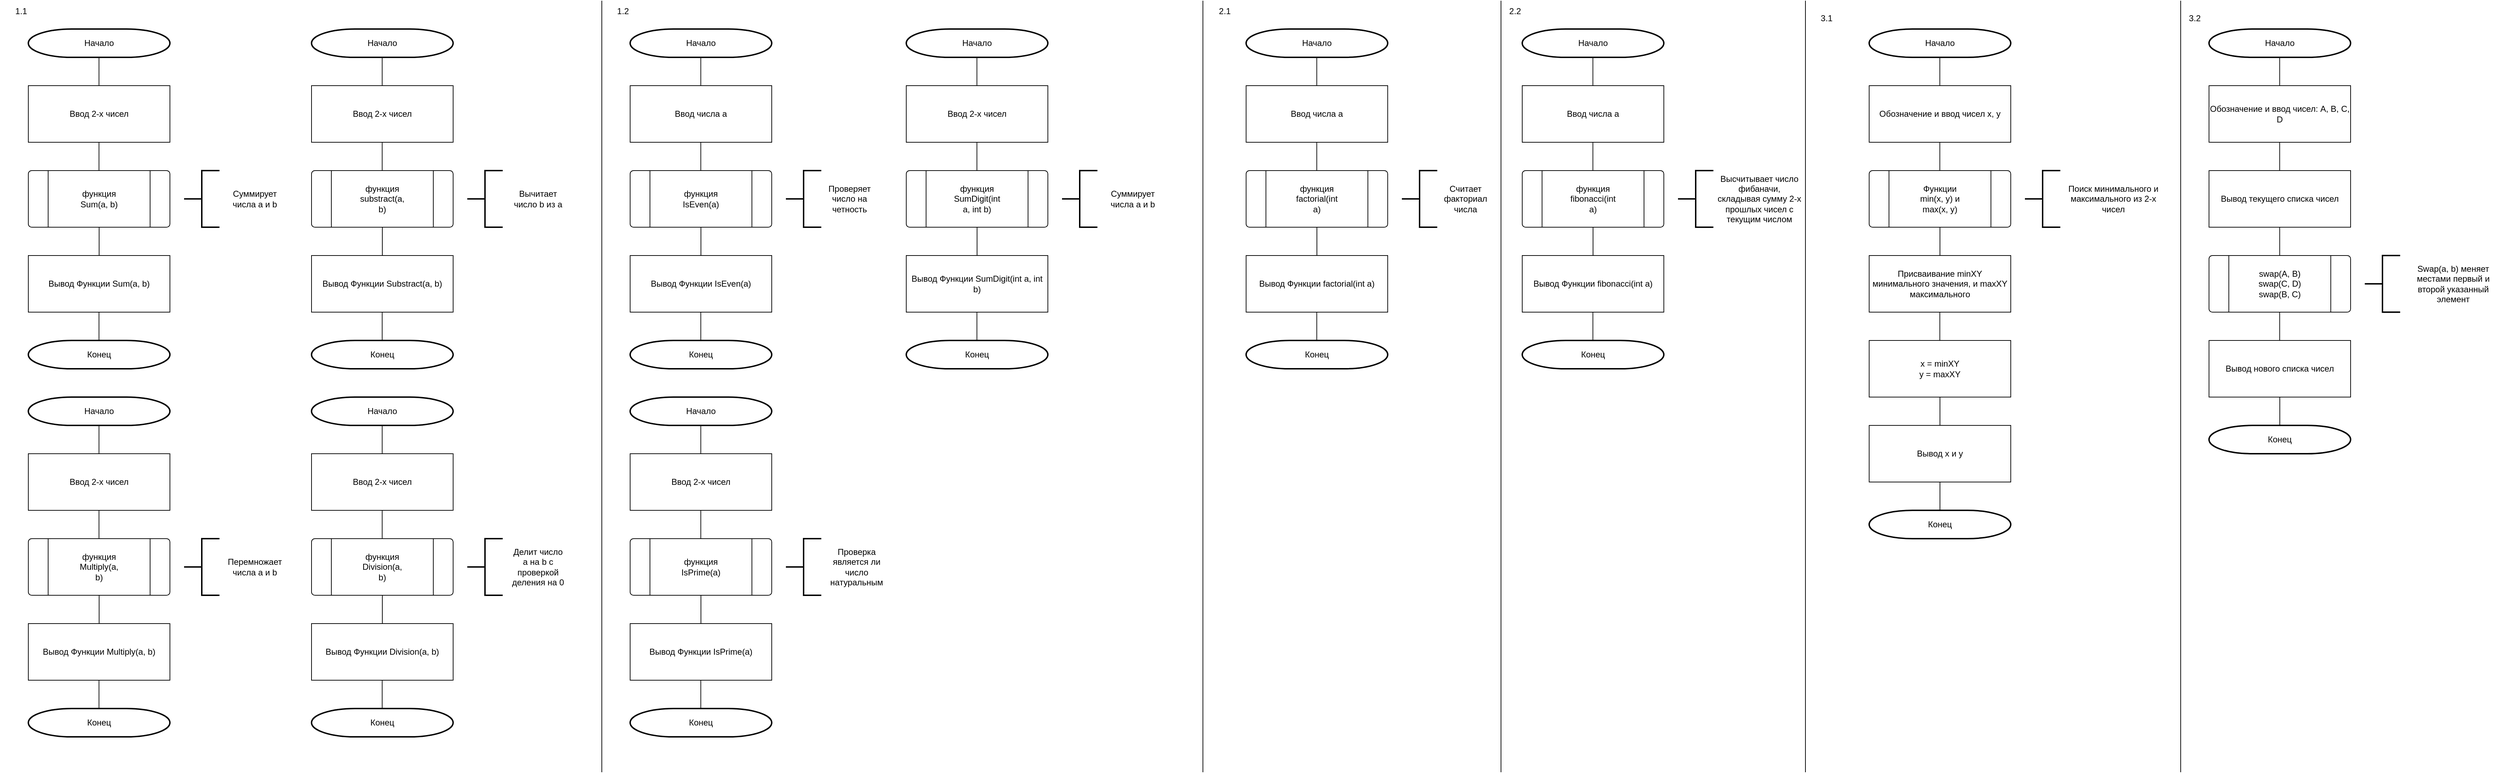 <mxfile version="28.2.7">
  <diagram name="Страница — 1" id="Jzx1l-i0TkHVM1JDDYEb">
    <mxGraphModel dx="1848" dy="1666" grid="1" gridSize="10" guides="1" tooltips="1" connect="1" arrows="1" fold="1" page="1" pageScale="1" pageWidth="850" pageHeight="1100" math="0" shadow="0">
      <root>
        <mxCell id="0" />
        <mxCell id="1" parent="0" />
        <mxCell id="nGtpQXwKpqpgP6k6MlAX-1" value="Начало" style="strokeWidth=2;html=1;shape=mxgraph.flowchart.terminator;whiteSpace=wrap;" vertex="1" parent="1">
          <mxGeometry x="40" y="40" width="200" height="40" as="geometry" />
        </mxCell>
        <mxCell id="nGtpQXwKpqpgP6k6MlAX-4" value="" style="endArrow=none;html=1;rounded=0;entryX=0.5;entryY=1;entryDx=0;entryDy=0;entryPerimeter=0;exitX=0.5;exitY=0;exitDx=0;exitDy=0;" edge="1" parent="1">
          <mxGeometry width="50" height="50" relative="1" as="geometry">
            <mxPoint x="139.76" y="190" as="sourcePoint" />
            <mxPoint x="139.76" y="170" as="targetPoint" />
          </mxGeometry>
        </mxCell>
        <mxCell id="nGtpQXwKpqpgP6k6MlAX-21" value="Ввод 2-х чисел" style="rounded=0;whiteSpace=wrap;html=1;" vertex="1" parent="1">
          <mxGeometry x="40" y="120" width="200" height="80" as="geometry" />
        </mxCell>
        <mxCell id="nGtpQXwKpqpgP6k6MlAX-27" value="Конец" style="strokeWidth=2;html=1;shape=mxgraph.flowchart.terminator;whiteSpace=wrap;" vertex="1" parent="1">
          <mxGeometry x="40" y="480" width="200" height="40" as="geometry" />
        </mxCell>
        <mxCell id="nGtpQXwKpqpgP6k6MlAX-157" value="" style="verticalLabelPosition=bottom;verticalAlign=top;html=1;shape=process;whiteSpace=wrap;rounded=1;size=0.14;arcSize=6;" vertex="1" parent="1">
          <mxGeometry x="40" y="240" width="200" height="80" as="geometry" />
        </mxCell>
        <mxCell id="nGtpQXwKpqpgP6k6MlAX-163" value="функция Sum(a, b)" style="text;html=1;whiteSpace=wrap;strokeColor=none;fillColor=none;align=center;verticalAlign=middle;rounded=0;" vertex="1" parent="1">
          <mxGeometry x="110" y="265" width="60" height="30" as="geometry" />
        </mxCell>
        <mxCell id="nGtpQXwKpqpgP6k6MlAX-165" value="Вывод Функции Sum(a, b)" style="rounded=0;whiteSpace=wrap;html=1;" vertex="1" parent="1">
          <mxGeometry x="40" y="360" width="200" height="80" as="geometry" />
        </mxCell>
        <mxCell id="nGtpQXwKpqpgP6k6MlAX-166" value="" style="strokeWidth=2;html=1;shape=mxgraph.flowchart.annotation_2;align=left;labelPosition=right;pointerEvents=1;" vertex="1" parent="1">
          <mxGeometry x="260" y="240" width="50" height="80" as="geometry" />
        </mxCell>
        <mxCell id="nGtpQXwKpqpgP6k6MlAX-168" value="Суммирует числа a и b" style="text;html=1;whiteSpace=wrap;strokeColor=none;fillColor=none;align=center;verticalAlign=middle;rounded=0;" vertex="1" parent="1">
          <mxGeometry x="320" y="265" width="80" height="30" as="geometry" />
        </mxCell>
        <mxCell id="nGtpQXwKpqpgP6k6MlAX-169" value="" style="endArrow=none;html=1;rounded=0;entryX=0.5;entryY=1;entryDx=0;entryDy=0;exitX=0.5;exitY=0;exitDx=0;exitDy=0;" edge="1" parent="1" source="nGtpQXwKpqpgP6k6MlAX-165" target="nGtpQXwKpqpgP6k6MlAX-157">
          <mxGeometry width="50" height="50" relative="1" as="geometry">
            <mxPoint x="260" y="420" as="sourcePoint" />
            <mxPoint x="310" y="370" as="targetPoint" />
          </mxGeometry>
        </mxCell>
        <mxCell id="nGtpQXwKpqpgP6k6MlAX-170" value="" style="endArrow=none;html=1;rounded=0;entryX=0.5;entryY=1;entryDx=0;entryDy=0;exitX=0.5;exitY=0;exitDx=0;exitDy=0;" edge="1" parent="1">
          <mxGeometry width="50" height="50" relative="1" as="geometry">
            <mxPoint x="139.8" y="240" as="sourcePoint" />
            <mxPoint x="139.8" y="200" as="targetPoint" />
          </mxGeometry>
        </mxCell>
        <mxCell id="nGtpQXwKpqpgP6k6MlAX-171" value="" style="endArrow=none;html=1;rounded=0;entryX=0.5;entryY=1;entryDx=0;entryDy=0;exitX=0.5;exitY=0;exitDx=0;exitDy=0;" edge="1" parent="1">
          <mxGeometry width="50" height="50" relative="1" as="geometry">
            <mxPoint x="139.8" y="120" as="sourcePoint" />
            <mxPoint x="139.8" y="80" as="targetPoint" />
          </mxGeometry>
        </mxCell>
        <mxCell id="nGtpQXwKpqpgP6k6MlAX-172" value="" style="endArrow=none;html=1;rounded=0;entryX=0.5;entryY=1;entryDx=0;entryDy=0;exitX=0.5;exitY=0;exitDx=0;exitDy=0;" edge="1" parent="1">
          <mxGeometry width="50" height="50" relative="1" as="geometry">
            <mxPoint x="139.8" y="480" as="sourcePoint" />
            <mxPoint x="139.8" y="440" as="targetPoint" />
          </mxGeometry>
        </mxCell>
        <mxCell id="nGtpQXwKpqpgP6k6MlAX-173" value="Начало" style="strokeWidth=2;html=1;shape=mxgraph.flowchart.terminator;whiteSpace=wrap;" vertex="1" parent="1">
          <mxGeometry x="440" y="40" width="200" height="40" as="geometry" />
        </mxCell>
        <mxCell id="nGtpQXwKpqpgP6k6MlAX-174" value="" style="endArrow=none;html=1;rounded=0;entryX=0.5;entryY=1;entryDx=0;entryDy=0;entryPerimeter=0;exitX=0.5;exitY=0;exitDx=0;exitDy=0;" edge="1" parent="1">
          <mxGeometry width="50" height="50" relative="1" as="geometry">
            <mxPoint x="539.76" y="190" as="sourcePoint" />
            <mxPoint x="539.76" y="170" as="targetPoint" />
          </mxGeometry>
        </mxCell>
        <mxCell id="nGtpQXwKpqpgP6k6MlAX-175" value="Ввод 2-х чисел" style="rounded=0;whiteSpace=wrap;html=1;" vertex="1" parent="1">
          <mxGeometry x="440" y="120" width="200" height="80" as="geometry" />
        </mxCell>
        <mxCell id="nGtpQXwKpqpgP6k6MlAX-176" value="Конец" style="strokeWidth=2;html=1;shape=mxgraph.flowchart.terminator;whiteSpace=wrap;" vertex="1" parent="1">
          <mxGeometry x="440" y="480" width="200" height="40" as="geometry" />
        </mxCell>
        <mxCell id="nGtpQXwKpqpgP6k6MlAX-177" value="" style="verticalLabelPosition=bottom;verticalAlign=top;html=1;shape=process;whiteSpace=wrap;rounded=1;size=0.14;arcSize=6;" vertex="1" parent="1">
          <mxGeometry x="440" y="240" width="200" height="80" as="geometry" />
        </mxCell>
        <mxCell id="nGtpQXwKpqpgP6k6MlAX-178" value="функция substract(a, b)" style="text;html=1;whiteSpace=wrap;strokeColor=none;fillColor=none;align=center;verticalAlign=middle;rounded=0;" vertex="1" parent="1">
          <mxGeometry x="510" y="265" width="60" height="30" as="geometry" />
        </mxCell>
        <mxCell id="nGtpQXwKpqpgP6k6MlAX-179" value="Вывод Функции Substract(a, b)" style="rounded=0;whiteSpace=wrap;html=1;" vertex="1" parent="1">
          <mxGeometry x="440" y="360" width="200" height="80" as="geometry" />
        </mxCell>
        <mxCell id="nGtpQXwKpqpgP6k6MlAX-180" value="" style="strokeWidth=2;html=1;shape=mxgraph.flowchart.annotation_2;align=left;labelPosition=right;pointerEvents=1;" vertex="1" parent="1">
          <mxGeometry x="660" y="240" width="50" height="80" as="geometry" />
        </mxCell>
        <mxCell id="nGtpQXwKpqpgP6k6MlAX-181" value="Вычитает число b из a" style="text;html=1;whiteSpace=wrap;strokeColor=none;fillColor=none;align=center;verticalAlign=middle;rounded=0;" vertex="1" parent="1">
          <mxGeometry x="720" y="265" width="80" height="30" as="geometry" />
        </mxCell>
        <mxCell id="nGtpQXwKpqpgP6k6MlAX-182" value="" style="endArrow=none;html=1;rounded=0;entryX=0.5;entryY=1;entryDx=0;entryDy=0;exitX=0.5;exitY=0;exitDx=0;exitDy=0;" edge="1" parent="1" source="nGtpQXwKpqpgP6k6MlAX-179" target="nGtpQXwKpqpgP6k6MlAX-177">
          <mxGeometry width="50" height="50" relative="1" as="geometry">
            <mxPoint x="660" y="420" as="sourcePoint" />
            <mxPoint x="710" y="370" as="targetPoint" />
          </mxGeometry>
        </mxCell>
        <mxCell id="nGtpQXwKpqpgP6k6MlAX-183" value="" style="endArrow=none;html=1;rounded=0;entryX=0.5;entryY=1;entryDx=0;entryDy=0;exitX=0.5;exitY=0;exitDx=0;exitDy=0;" edge="1" parent="1">
          <mxGeometry width="50" height="50" relative="1" as="geometry">
            <mxPoint x="539.8" y="240" as="sourcePoint" />
            <mxPoint x="539.8" y="200" as="targetPoint" />
          </mxGeometry>
        </mxCell>
        <mxCell id="nGtpQXwKpqpgP6k6MlAX-184" value="" style="endArrow=none;html=1;rounded=0;entryX=0.5;entryY=1;entryDx=0;entryDy=0;exitX=0.5;exitY=0;exitDx=0;exitDy=0;" edge="1" parent="1">
          <mxGeometry width="50" height="50" relative="1" as="geometry">
            <mxPoint x="539.8" y="120" as="sourcePoint" />
            <mxPoint x="539.8" y="80" as="targetPoint" />
          </mxGeometry>
        </mxCell>
        <mxCell id="nGtpQXwKpqpgP6k6MlAX-185" value="" style="endArrow=none;html=1;rounded=0;entryX=0.5;entryY=1;entryDx=0;entryDy=0;exitX=0.5;exitY=0;exitDx=0;exitDy=0;" edge="1" parent="1">
          <mxGeometry width="50" height="50" relative="1" as="geometry">
            <mxPoint x="539.8" y="480" as="sourcePoint" />
            <mxPoint x="539.8" y="440" as="targetPoint" />
          </mxGeometry>
        </mxCell>
        <mxCell id="nGtpQXwKpqpgP6k6MlAX-186" value="Начало" style="strokeWidth=2;html=1;shape=mxgraph.flowchart.terminator;whiteSpace=wrap;" vertex="1" parent="1">
          <mxGeometry x="40" y="560" width="200" height="40" as="geometry" />
        </mxCell>
        <mxCell id="nGtpQXwKpqpgP6k6MlAX-187" value="" style="endArrow=none;html=1;rounded=0;entryX=0.5;entryY=1;entryDx=0;entryDy=0;entryPerimeter=0;exitX=0.5;exitY=0;exitDx=0;exitDy=0;" edge="1" parent="1">
          <mxGeometry width="50" height="50" relative="1" as="geometry">
            <mxPoint x="139.76" y="710" as="sourcePoint" />
            <mxPoint x="139.76" y="690" as="targetPoint" />
          </mxGeometry>
        </mxCell>
        <mxCell id="nGtpQXwKpqpgP6k6MlAX-188" value="Ввод 2-х чисел" style="rounded=0;whiteSpace=wrap;html=1;" vertex="1" parent="1">
          <mxGeometry x="40" y="640" width="200" height="80" as="geometry" />
        </mxCell>
        <mxCell id="nGtpQXwKpqpgP6k6MlAX-189" value="Конец" style="strokeWidth=2;html=1;shape=mxgraph.flowchart.terminator;whiteSpace=wrap;" vertex="1" parent="1">
          <mxGeometry x="40" y="1000" width="200" height="40" as="geometry" />
        </mxCell>
        <mxCell id="nGtpQXwKpqpgP6k6MlAX-190" value="" style="verticalLabelPosition=bottom;verticalAlign=top;html=1;shape=process;whiteSpace=wrap;rounded=1;size=0.14;arcSize=6;" vertex="1" parent="1">
          <mxGeometry x="40" y="760" width="200" height="80" as="geometry" />
        </mxCell>
        <mxCell id="nGtpQXwKpqpgP6k6MlAX-191" value="функция Multiply(a, b)" style="text;html=1;whiteSpace=wrap;strokeColor=none;fillColor=none;align=center;verticalAlign=middle;rounded=0;" vertex="1" parent="1">
          <mxGeometry x="110" y="785" width="60" height="30" as="geometry" />
        </mxCell>
        <mxCell id="nGtpQXwKpqpgP6k6MlAX-192" value="Вывод Функции Multiply(a, b)" style="rounded=0;whiteSpace=wrap;html=1;" vertex="1" parent="1">
          <mxGeometry x="40" y="880" width="200" height="80" as="geometry" />
        </mxCell>
        <mxCell id="nGtpQXwKpqpgP6k6MlAX-193" value="" style="strokeWidth=2;html=1;shape=mxgraph.flowchart.annotation_2;align=left;labelPosition=right;pointerEvents=1;" vertex="1" parent="1">
          <mxGeometry x="260" y="760" width="50" height="80" as="geometry" />
        </mxCell>
        <mxCell id="nGtpQXwKpqpgP6k6MlAX-194" value="Перемножает числа a и b" style="text;html=1;whiteSpace=wrap;strokeColor=none;fillColor=none;align=center;verticalAlign=middle;rounded=0;" vertex="1" parent="1">
          <mxGeometry x="320" y="785" width="80" height="30" as="geometry" />
        </mxCell>
        <mxCell id="nGtpQXwKpqpgP6k6MlAX-195" value="" style="endArrow=none;html=1;rounded=0;entryX=0.5;entryY=1;entryDx=0;entryDy=0;exitX=0.5;exitY=0;exitDx=0;exitDy=0;" edge="1" parent="1" source="nGtpQXwKpqpgP6k6MlAX-192" target="nGtpQXwKpqpgP6k6MlAX-190">
          <mxGeometry width="50" height="50" relative="1" as="geometry">
            <mxPoint x="260" y="940" as="sourcePoint" />
            <mxPoint x="310" y="890" as="targetPoint" />
          </mxGeometry>
        </mxCell>
        <mxCell id="nGtpQXwKpqpgP6k6MlAX-196" value="" style="endArrow=none;html=1;rounded=0;entryX=0.5;entryY=1;entryDx=0;entryDy=0;exitX=0.5;exitY=0;exitDx=0;exitDy=0;" edge="1" parent="1">
          <mxGeometry width="50" height="50" relative="1" as="geometry">
            <mxPoint x="139.8" y="760" as="sourcePoint" />
            <mxPoint x="139.8" y="720" as="targetPoint" />
          </mxGeometry>
        </mxCell>
        <mxCell id="nGtpQXwKpqpgP6k6MlAX-197" value="" style="endArrow=none;html=1;rounded=0;entryX=0.5;entryY=1;entryDx=0;entryDy=0;exitX=0.5;exitY=0;exitDx=0;exitDy=0;" edge="1" parent="1">
          <mxGeometry width="50" height="50" relative="1" as="geometry">
            <mxPoint x="139.8" y="640" as="sourcePoint" />
            <mxPoint x="139.8" y="600" as="targetPoint" />
          </mxGeometry>
        </mxCell>
        <mxCell id="nGtpQXwKpqpgP6k6MlAX-198" value="" style="endArrow=none;html=1;rounded=0;entryX=0.5;entryY=1;entryDx=0;entryDy=0;exitX=0.5;exitY=0;exitDx=0;exitDy=0;" edge="1" parent="1">
          <mxGeometry width="50" height="50" relative="1" as="geometry">
            <mxPoint x="139.8" y="1000" as="sourcePoint" />
            <mxPoint x="139.8" y="960" as="targetPoint" />
          </mxGeometry>
        </mxCell>
        <mxCell id="nGtpQXwKpqpgP6k6MlAX-199" value="Начало" style="strokeWidth=2;html=1;shape=mxgraph.flowchart.terminator;whiteSpace=wrap;" vertex="1" parent="1">
          <mxGeometry x="440" y="560" width="200" height="40" as="geometry" />
        </mxCell>
        <mxCell id="nGtpQXwKpqpgP6k6MlAX-200" value="" style="endArrow=none;html=1;rounded=0;entryX=0.5;entryY=1;entryDx=0;entryDy=0;entryPerimeter=0;exitX=0.5;exitY=0;exitDx=0;exitDy=0;" edge="1" parent="1">
          <mxGeometry width="50" height="50" relative="1" as="geometry">
            <mxPoint x="539.76" y="710" as="sourcePoint" />
            <mxPoint x="539.76" y="690" as="targetPoint" />
          </mxGeometry>
        </mxCell>
        <mxCell id="nGtpQXwKpqpgP6k6MlAX-201" value="Ввод 2-х чисел" style="rounded=0;whiteSpace=wrap;html=1;" vertex="1" parent="1">
          <mxGeometry x="440" y="640" width="200" height="80" as="geometry" />
        </mxCell>
        <mxCell id="nGtpQXwKpqpgP6k6MlAX-202" value="Конец" style="strokeWidth=2;html=1;shape=mxgraph.flowchart.terminator;whiteSpace=wrap;" vertex="1" parent="1">
          <mxGeometry x="440" y="1000" width="200" height="40" as="geometry" />
        </mxCell>
        <mxCell id="nGtpQXwKpqpgP6k6MlAX-203" value="" style="verticalLabelPosition=bottom;verticalAlign=top;html=1;shape=process;whiteSpace=wrap;rounded=1;size=0.14;arcSize=6;" vertex="1" parent="1">
          <mxGeometry x="440" y="760" width="200" height="80" as="geometry" />
        </mxCell>
        <mxCell id="nGtpQXwKpqpgP6k6MlAX-204" value="функция Division(a, b)" style="text;html=1;whiteSpace=wrap;strokeColor=none;fillColor=none;align=center;verticalAlign=middle;rounded=0;" vertex="1" parent="1">
          <mxGeometry x="510" y="785" width="60" height="30" as="geometry" />
        </mxCell>
        <mxCell id="nGtpQXwKpqpgP6k6MlAX-205" value="Вывод Функции Division(a, b)" style="rounded=0;whiteSpace=wrap;html=1;" vertex="1" parent="1">
          <mxGeometry x="440" y="880" width="200" height="80" as="geometry" />
        </mxCell>
        <mxCell id="nGtpQXwKpqpgP6k6MlAX-206" value="" style="strokeWidth=2;html=1;shape=mxgraph.flowchart.annotation_2;align=left;labelPosition=right;pointerEvents=1;" vertex="1" parent="1">
          <mxGeometry x="660" y="760" width="50" height="80" as="geometry" />
        </mxCell>
        <mxCell id="nGtpQXwKpqpgP6k6MlAX-207" value="Делит число a на b с проверкой деления на 0" style="text;html=1;whiteSpace=wrap;strokeColor=none;fillColor=none;align=center;verticalAlign=middle;rounded=0;" vertex="1" parent="1">
          <mxGeometry x="720" y="785" width="80" height="30" as="geometry" />
        </mxCell>
        <mxCell id="nGtpQXwKpqpgP6k6MlAX-208" value="" style="endArrow=none;html=1;rounded=0;entryX=0.5;entryY=1;entryDx=0;entryDy=0;exitX=0.5;exitY=0;exitDx=0;exitDy=0;" edge="1" parent="1" source="nGtpQXwKpqpgP6k6MlAX-205" target="nGtpQXwKpqpgP6k6MlAX-203">
          <mxGeometry width="50" height="50" relative="1" as="geometry">
            <mxPoint x="660" y="940" as="sourcePoint" />
            <mxPoint x="710" y="890" as="targetPoint" />
          </mxGeometry>
        </mxCell>
        <mxCell id="nGtpQXwKpqpgP6k6MlAX-209" value="" style="endArrow=none;html=1;rounded=0;entryX=0.5;entryY=1;entryDx=0;entryDy=0;exitX=0.5;exitY=0;exitDx=0;exitDy=0;" edge="1" parent="1">
          <mxGeometry width="50" height="50" relative="1" as="geometry">
            <mxPoint x="539.8" y="760" as="sourcePoint" />
            <mxPoint x="539.8" y="720" as="targetPoint" />
          </mxGeometry>
        </mxCell>
        <mxCell id="nGtpQXwKpqpgP6k6MlAX-210" value="" style="endArrow=none;html=1;rounded=0;entryX=0.5;entryY=1;entryDx=0;entryDy=0;exitX=0.5;exitY=0;exitDx=0;exitDy=0;" edge="1" parent="1">
          <mxGeometry width="50" height="50" relative="1" as="geometry">
            <mxPoint x="539.8" y="640" as="sourcePoint" />
            <mxPoint x="539.8" y="600" as="targetPoint" />
          </mxGeometry>
        </mxCell>
        <mxCell id="nGtpQXwKpqpgP6k6MlAX-211" value="" style="endArrow=none;html=1;rounded=0;entryX=0.5;entryY=1;entryDx=0;entryDy=0;exitX=0.5;exitY=0;exitDx=0;exitDy=0;" edge="1" parent="1">
          <mxGeometry width="50" height="50" relative="1" as="geometry">
            <mxPoint x="539.8" y="1000" as="sourcePoint" />
            <mxPoint x="539.8" y="960" as="targetPoint" />
          </mxGeometry>
        </mxCell>
        <mxCell id="nGtpQXwKpqpgP6k6MlAX-212" value="1.1" style="text;html=1;whiteSpace=wrap;strokeColor=none;fillColor=none;align=center;verticalAlign=middle;rounded=0;" vertex="1" parent="1">
          <mxGeometry width="60" height="30" as="geometry" />
        </mxCell>
        <mxCell id="nGtpQXwKpqpgP6k6MlAX-213" value="Начало" style="strokeWidth=2;html=1;shape=mxgraph.flowchart.terminator;whiteSpace=wrap;" vertex="1" parent="1">
          <mxGeometry x="890" y="40" width="200" height="40" as="geometry" />
        </mxCell>
        <mxCell id="nGtpQXwKpqpgP6k6MlAX-214" value="" style="endArrow=none;html=1;rounded=0;entryX=0.5;entryY=1;entryDx=0;entryDy=0;entryPerimeter=0;exitX=0.5;exitY=0;exitDx=0;exitDy=0;" edge="1" parent="1">
          <mxGeometry width="50" height="50" relative="1" as="geometry">
            <mxPoint x="989.76" y="190" as="sourcePoint" />
            <mxPoint x="989.76" y="170" as="targetPoint" />
          </mxGeometry>
        </mxCell>
        <mxCell id="nGtpQXwKpqpgP6k6MlAX-215" value="Ввод числа a" style="rounded=0;whiteSpace=wrap;html=1;" vertex="1" parent="1">
          <mxGeometry x="890" y="120" width="200" height="80" as="geometry" />
        </mxCell>
        <mxCell id="nGtpQXwKpqpgP6k6MlAX-216" value="Конец" style="strokeWidth=2;html=1;shape=mxgraph.flowchart.terminator;whiteSpace=wrap;" vertex="1" parent="1">
          <mxGeometry x="890" y="480" width="200" height="40" as="geometry" />
        </mxCell>
        <mxCell id="nGtpQXwKpqpgP6k6MlAX-217" value="" style="verticalLabelPosition=bottom;verticalAlign=top;html=1;shape=process;whiteSpace=wrap;rounded=1;size=0.14;arcSize=6;" vertex="1" parent="1">
          <mxGeometry x="890" y="240" width="200" height="80" as="geometry" />
        </mxCell>
        <mxCell id="nGtpQXwKpqpgP6k6MlAX-218" value="функция IsEven(a)" style="text;html=1;whiteSpace=wrap;strokeColor=none;fillColor=none;align=center;verticalAlign=middle;rounded=0;" vertex="1" parent="1">
          <mxGeometry x="960" y="265" width="60" height="30" as="geometry" />
        </mxCell>
        <mxCell id="nGtpQXwKpqpgP6k6MlAX-219" value="Вывод Функции IsEven(a)" style="rounded=0;whiteSpace=wrap;html=1;" vertex="1" parent="1">
          <mxGeometry x="890" y="360" width="200" height="80" as="geometry" />
        </mxCell>
        <mxCell id="nGtpQXwKpqpgP6k6MlAX-220" value="" style="strokeWidth=2;html=1;shape=mxgraph.flowchart.annotation_2;align=left;labelPosition=right;pointerEvents=1;" vertex="1" parent="1">
          <mxGeometry x="1110" y="240" width="50" height="80" as="geometry" />
        </mxCell>
        <mxCell id="nGtpQXwKpqpgP6k6MlAX-221" value="Проверяет число на четность" style="text;html=1;whiteSpace=wrap;strokeColor=none;fillColor=none;align=center;verticalAlign=middle;rounded=0;" vertex="1" parent="1">
          <mxGeometry x="1160" y="265" width="80" height="30" as="geometry" />
        </mxCell>
        <mxCell id="nGtpQXwKpqpgP6k6MlAX-222" value="" style="endArrow=none;html=1;rounded=0;entryX=0.5;entryY=1;entryDx=0;entryDy=0;exitX=0.5;exitY=0;exitDx=0;exitDy=0;" edge="1" parent="1" source="nGtpQXwKpqpgP6k6MlAX-219" target="nGtpQXwKpqpgP6k6MlAX-217">
          <mxGeometry width="50" height="50" relative="1" as="geometry">
            <mxPoint x="1110" y="420" as="sourcePoint" />
            <mxPoint x="1160" y="370" as="targetPoint" />
          </mxGeometry>
        </mxCell>
        <mxCell id="nGtpQXwKpqpgP6k6MlAX-223" value="" style="endArrow=none;html=1;rounded=0;entryX=0.5;entryY=1;entryDx=0;entryDy=0;exitX=0.5;exitY=0;exitDx=0;exitDy=0;" edge="1" parent="1">
          <mxGeometry width="50" height="50" relative="1" as="geometry">
            <mxPoint x="989.8" y="240" as="sourcePoint" />
            <mxPoint x="989.8" y="200" as="targetPoint" />
          </mxGeometry>
        </mxCell>
        <mxCell id="nGtpQXwKpqpgP6k6MlAX-224" value="" style="endArrow=none;html=1;rounded=0;entryX=0.5;entryY=1;entryDx=0;entryDy=0;exitX=0.5;exitY=0;exitDx=0;exitDy=0;" edge="1" parent="1">
          <mxGeometry width="50" height="50" relative="1" as="geometry">
            <mxPoint x="989.8" y="120" as="sourcePoint" />
            <mxPoint x="989.8" y="80" as="targetPoint" />
          </mxGeometry>
        </mxCell>
        <mxCell id="nGtpQXwKpqpgP6k6MlAX-225" value="" style="endArrow=none;html=1;rounded=0;entryX=0.5;entryY=1;entryDx=0;entryDy=0;exitX=0.5;exitY=0;exitDx=0;exitDy=0;" edge="1" parent="1">
          <mxGeometry width="50" height="50" relative="1" as="geometry">
            <mxPoint x="989.8" y="480" as="sourcePoint" />
            <mxPoint x="989.8" y="440" as="targetPoint" />
          </mxGeometry>
        </mxCell>
        <mxCell id="nGtpQXwKpqpgP6k6MlAX-239" value="Начало" style="strokeWidth=2;html=1;shape=mxgraph.flowchart.terminator;whiteSpace=wrap;" vertex="1" parent="1">
          <mxGeometry x="890" y="560" width="200" height="40" as="geometry" />
        </mxCell>
        <mxCell id="nGtpQXwKpqpgP6k6MlAX-240" value="" style="endArrow=none;html=1;rounded=0;entryX=0.5;entryY=1;entryDx=0;entryDy=0;entryPerimeter=0;exitX=0.5;exitY=0;exitDx=0;exitDy=0;" edge="1" parent="1">
          <mxGeometry width="50" height="50" relative="1" as="geometry">
            <mxPoint x="989.76" y="710" as="sourcePoint" />
            <mxPoint x="989.76" y="690" as="targetPoint" />
          </mxGeometry>
        </mxCell>
        <mxCell id="nGtpQXwKpqpgP6k6MlAX-241" value="Ввод 2-х чисел" style="rounded=0;whiteSpace=wrap;html=1;" vertex="1" parent="1">
          <mxGeometry x="890" y="640" width="200" height="80" as="geometry" />
        </mxCell>
        <mxCell id="nGtpQXwKpqpgP6k6MlAX-242" value="Конец" style="strokeWidth=2;html=1;shape=mxgraph.flowchart.terminator;whiteSpace=wrap;" vertex="1" parent="1">
          <mxGeometry x="890" y="1000" width="200" height="40" as="geometry" />
        </mxCell>
        <mxCell id="nGtpQXwKpqpgP6k6MlAX-243" value="" style="verticalLabelPosition=bottom;verticalAlign=top;html=1;shape=process;whiteSpace=wrap;rounded=1;size=0.14;arcSize=6;" vertex="1" parent="1">
          <mxGeometry x="890" y="760" width="200" height="80" as="geometry" />
        </mxCell>
        <mxCell id="nGtpQXwKpqpgP6k6MlAX-244" value="функция IsPrime(a)" style="text;html=1;whiteSpace=wrap;strokeColor=none;fillColor=none;align=center;verticalAlign=middle;rounded=0;" vertex="1" parent="1">
          <mxGeometry x="960" y="785" width="60" height="30" as="geometry" />
        </mxCell>
        <mxCell id="nGtpQXwKpqpgP6k6MlAX-245" value="Вывод Функции&amp;nbsp;IsPrime(a)" style="rounded=0;whiteSpace=wrap;html=1;" vertex="1" parent="1">
          <mxGeometry x="890" y="880" width="200" height="80" as="geometry" />
        </mxCell>
        <mxCell id="nGtpQXwKpqpgP6k6MlAX-246" value="" style="strokeWidth=2;html=1;shape=mxgraph.flowchart.annotation_2;align=left;labelPosition=right;pointerEvents=1;" vertex="1" parent="1">
          <mxGeometry x="1110" y="760" width="50" height="80" as="geometry" />
        </mxCell>
        <mxCell id="nGtpQXwKpqpgP6k6MlAX-247" value="Проверка является ли число натуральным" style="text;html=1;whiteSpace=wrap;strokeColor=none;fillColor=none;align=center;verticalAlign=middle;rounded=0;" vertex="1" parent="1">
          <mxGeometry x="1170" y="785" width="80" height="30" as="geometry" />
        </mxCell>
        <mxCell id="nGtpQXwKpqpgP6k6MlAX-248" value="" style="endArrow=none;html=1;rounded=0;entryX=0.5;entryY=1;entryDx=0;entryDy=0;exitX=0.5;exitY=0;exitDx=0;exitDy=0;" edge="1" parent="1" source="nGtpQXwKpqpgP6k6MlAX-245" target="nGtpQXwKpqpgP6k6MlAX-243">
          <mxGeometry width="50" height="50" relative="1" as="geometry">
            <mxPoint x="1110" y="940" as="sourcePoint" />
            <mxPoint x="1160" y="890" as="targetPoint" />
          </mxGeometry>
        </mxCell>
        <mxCell id="nGtpQXwKpqpgP6k6MlAX-249" value="" style="endArrow=none;html=1;rounded=0;entryX=0.5;entryY=1;entryDx=0;entryDy=0;exitX=0.5;exitY=0;exitDx=0;exitDy=0;" edge="1" parent="1">
          <mxGeometry width="50" height="50" relative="1" as="geometry">
            <mxPoint x="989.8" y="760" as="sourcePoint" />
            <mxPoint x="989.8" y="720" as="targetPoint" />
          </mxGeometry>
        </mxCell>
        <mxCell id="nGtpQXwKpqpgP6k6MlAX-250" value="" style="endArrow=none;html=1;rounded=0;entryX=0.5;entryY=1;entryDx=0;entryDy=0;exitX=0.5;exitY=0;exitDx=0;exitDy=0;" edge="1" parent="1">
          <mxGeometry width="50" height="50" relative="1" as="geometry">
            <mxPoint x="989.8" y="640" as="sourcePoint" />
            <mxPoint x="989.8" y="600" as="targetPoint" />
          </mxGeometry>
        </mxCell>
        <mxCell id="nGtpQXwKpqpgP6k6MlAX-251" value="" style="endArrow=none;html=1;rounded=0;entryX=0.5;entryY=1;entryDx=0;entryDy=0;exitX=0.5;exitY=0;exitDx=0;exitDy=0;" edge="1" parent="1">
          <mxGeometry width="50" height="50" relative="1" as="geometry">
            <mxPoint x="989.8" y="1000" as="sourcePoint" />
            <mxPoint x="989.8" y="960" as="targetPoint" />
          </mxGeometry>
        </mxCell>
        <mxCell id="nGtpQXwKpqpgP6k6MlAX-265" value="1.2" style="text;html=1;whiteSpace=wrap;strokeColor=none;fillColor=none;align=center;verticalAlign=middle;rounded=0;" vertex="1" parent="1">
          <mxGeometry x="850" width="60" height="30" as="geometry" />
        </mxCell>
        <mxCell id="nGtpQXwKpqpgP6k6MlAX-266" value="Начало" style="strokeWidth=2;html=1;shape=mxgraph.flowchart.terminator;whiteSpace=wrap;" vertex="1" parent="1">
          <mxGeometry x="1280" y="40" width="200" height="40" as="geometry" />
        </mxCell>
        <mxCell id="nGtpQXwKpqpgP6k6MlAX-267" value="" style="endArrow=none;html=1;rounded=0;entryX=0.5;entryY=1;entryDx=0;entryDy=0;entryPerimeter=0;exitX=0.5;exitY=0;exitDx=0;exitDy=0;" edge="1" parent="1">
          <mxGeometry width="50" height="50" relative="1" as="geometry">
            <mxPoint x="1379.76" y="190" as="sourcePoint" />
            <mxPoint x="1379.76" y="170" as="targetPoint" />
          </mxGeometry>
        </mxCell>
        <mxCell id="nGtpQXwKpqpgP6k6MlAX-268" value="Ввод 2-х чисел" style="rounded=0;whiteSpace=wrap;html=1;" vertex="1" parent="1">
          <mxGeometry x="1280" y="120" width="200" height="80" as="geometry" />
        </mxCell>
        <mxCell id="nGtpQXwKpqpgP6k6MlAX-269" value="Конец" style="strokeWidth=2;html=1;shape=mxgraph.flowchart.terminator;whiteSpace=wrap;" vertex="1" parent="1">
          <mxGeometry x="1280" y="480" width="200" height="40" as="geometry" />
        </mxCell>
        <mxCell id="nGtpQXwKpqpgP6k6MlAX-270" value="" style="verticalLabelPosition=bottom;verticalAlign=top;html=1;shape=process;whiteSpace=wrap;rounded=1;size=0.14;arcSize=6;" vertex="1" parent="1">
          <mxGeometry x="1280" y="240" width="200" height="80" as="geometry" />
        </mxCell>
        <mxCell id="nGtpQXwKpqpgP6k6MlAX-271" value="функция SumDigit(int a, int b)" style="text;html=1;whiteSpace=wrap;strokeColor=none;fillColor=none;align=center;verticalAlign=middle;rounded=0;" vertex="1" parent="1">
          <mxGeometry x="1350" y="265" width="60" height="30" as="geometry" />
        </mxCell>
        <mxCell id="nGtpQXwKpqpgP6k6MlAX-272" value="Вывод Функции SumDigit(int a, int b)" style="rounded=0;whiteSpace=wrap;html=1;" vertex="1" parent="1">
          <mxGeometry x="1280" y="360" width="200" height="80" as="geometry" />
        </mxCell>
        <mxCell id="nGtpQXwKpqpgP6k6MlAX-273" value="" style="strokeWidth=2;html=1;shape=mxgraph.flowchart.annotation_2;align=left;labelPosition=right;pointerEvents=1;" vertex="1" parent="1">
          <mxGeometry x="1500" y="240" width="50" height="80" as="geometry" />
        </mxCell>
        <mxCell id="nGtpQXwKpqpgP6k6MlAX-274" value="Суммирует числа a и b" style="text;html=1;whiteSpace=wrap;strokeColor=none;fillColor=none;align=center;verticalAlign=middle;rounded=0;" vertex="1" parent="1">
          <mxGeometry x="1560" y="265" width="80" height="30" as="geometry" />
        </mxCell>
        <mxCell id="nGtpQXwKpqpgP6k6MlAX-275" value="" style="endArrow=none;html=1;rounded=0;entryX=0.5;entryY=1;entryDx=0;entryDy=0;exitX=0.5;exitY=0;exitDx=0;exitDy=0;" edge="1" parent="1" source="nGtpQXwKpqpgP6k6MlAX-272" target="nGtpQXwKpqpgP6k6MlAX-270">
          <mxGeometry width="50" height="50" relative="1" as="geometry">
            <mxPoint x="1500" y="420" as="sourcePoint" />
            <mxPoint x="1550" y="370" as="targetPoint" />
          </mxGeometry>
        </mxCell>
        <mxCell id="nGtpQXwKpqpgP6k6MlAX-276" value="" style="endArrow=none;html=1;rounded=0;entryX=0.5;entryY=1;entryDx=0;entryDy=0;exitX=0.5;exitY=0;exitDx=0;exitDy=0;" edge="1" parent="1">
          <mxGeometry width="50" height="50" relative="1" as="geometry">
            <mxPoint x="1379.8" y="240" as="sourcePoint" />
            <mxPoint x="1379.8" y="200" as="targetPoint" />
          </mxGeometry>
        </mxCell>
        <mxCell id="nGtpQXwKpqpgP6k6MlAX-277" value="" style="endArrow=none;html=1;rounded=0;entryX=0.5;entryY=1;entryDx=0;entryDy=0;exitX=0.5;exitY=0;exitDx=0;exitDy=0;" edge="1" parent="1">
          <mxGeometry width="50" height="50" relative="1" as="geometry">
            <mxPoint x="1379.8" y="120" as="sourcePoint" />
            <mxPoint x="1379.8" y="80" as="targetPoint" />
          </mxGeometry>
        </mxCell>
        <mxCell id="nGtpQXwKpqpgP6k6MlAX-278" value="" style="endArrow=none;html=1;rounded=0;entryX=0.5;entryY=1;entryDx=0;entryDy=0;exitX=0.5;exitY=0;exitDx=0;exitDy=0;" edge="1" parent="1">
          <mxGeometry width="50" height="50" relative="1" as="geometry">
            <mxPoint x="1379.8" y="480" as="sourcePoint" />
            <mxPoint x="1379.8" y="440" as="targetPoint" />
          </mxGeometry>
        </mxCell>
        <mxCell id="nGtpQXwKpqpgP6k6MlAX-279" value="2.1" style="text;html=1;whiteSpace=wrap;strokeColor=none;fillColor=none;align=center;verticalAlign=middle;rounded=0;" vertex="1" parent="1">
          <mxGeometry x="1700" width="60" height="30" as="geometry" />
        </mxCell>
        <mxCell id="nGtpQXwKpqpgP6k6MlAX-280" value="" style="endArrow=none;html=1;rounded=0;entryX=0;entryY=0;entryDx=0;entryDy=0;" edge="1" parent="1" target="nGtpQXwKpqpgP6k6MlAX-265">
          <mxGeometry width="50" height="50" relative="1" as="geometry">
            <mxPoint x="850" y="1090" as="sourcePoint" />
            <mxPoint x="870" y="1110" as="targetPoint" />
          </mxGeometry>
        </mxCell>
        <mxCell id="nGtpQXwKpqpgP6k6MlAX-281" value="" style="endArrow=none;html=1;rounded=0;entryX=0;entryY=0;entryDx=0;entryDy=0;" edge="1" parent="1">
          <mxGeometry width="50" height="50" relative="1" as="geometry">
            <mxPoint x="1699" y="1090" as="sourcePoint" />
            <mxPoint x="1699" as="targetPoint" />
          </mxGeometry>
        </mxCell>
        <mxCell id="nGtpQXwKpqpgP6k6MlAX-282" value="Начало" style="strokeWidth=2;html=1;shape=mxgraph.flowchart.terminator;whiteSpace=wrap;" vertex="1" parent="1">
          <mxGeometry x="1760" y="40" width="200" height="40" as="geometry" />
        </mxCell>
        <mxCell id="nGtpQXwKpqpgP6k6MlAX-283" value="" style="endArrow=none;html=1;rounded=0;entryX=0.5;entryY=1;entryDx=0;entryDy=0;entryPerimeter=0;exitX=0.5;exitY=0;exitDx=0;exitDy=0;" edge="1" parent="1">
          <mxGeometry width="50" height="50" relative="1" as="geometry">
            <mxPoint x="1859.76" y="190" as="sourcePoint" />
            <mxPoint x="1859.76" y="170" as="targetPoint" />
          </mxGeometry>
        </mxCell>
        <mxCell id="nGtpQXwKpqpgP6k6MlAX-284" value="Ввод числа a" style="rounded=0;whiteSpace=wrap;html=1;" vertex="1" parent="1">
          <mxGeometry x="1760" y="120" width="200" height="80" as="geometry" />
        </mxCell>
        <mxCell id="nGtpQXwKpqpgP6k6MlAX-285" value="Конец" style="strokeWidth=2;html=1;shape=mxgraph.flowchart.terminator;whiteSpace=wrap;" vertex="1" parent="1">
          <mxGeometry x="1760" y="480" width="200" height="40" as="geometry" />
        </mxCell>
        <mxCell id="nGtpQXwKpqpgP6k6MlAX-286" value="" style="verticalLabelPosition=bottom;verticalAlign=top;html=1;shape=process;whiteSpace=wrap;rounded=1;size=0.14;arcSize=6;" vertex="1" parent="1">
          <mxGeometry x="1760" y="240" width="200" height="80" as="geometry" />
        </mxCell>
        <mxCell id="nGtpQXwKpqpgP6k6MlAX-287" value="функция factorial(int a)" style="text;html=1;whiteSpace=wrap;strokeColor=none;fillColor=none;align=center;verticalAlign=middle;rounded=0;" vertex="1" parent="1">
          <mxGeometry x="1830" y="265" width="60" height="30" as="geometry" />
        </mxCell>
        <mxCell id="nGtpQXwKpqpgP6k6MlAX-288" value="Вывод Функции factorial(int a)" style="rounded=0;whiteSpace=wrap;html=1;" vertex="1" parent="1">
          <mxGeometry x="1760" y="360" width="200" height="80" as="geometry" />
        </mxCell>
        <mxCell id="nGtpQXwKpqpgP6k6MlAX-289" value="" style="strokeWidth=2;html=1;shape=mxgraph.flowchart.annotation_2;align=left;labelPosition=right;pointerEvents=1;" vertex="1" parent="1">
          <mxGeometry x="1980" y="240" width="50" height="80" as="geometry" />
        </mxCell>
        <mxCell id="nGtpQXwKpqpgP6k6MlAX-290" value="Считает факториал числа" style="text;html=1;whiteSpace=wrap;strokeColor=none;fillColor=none;align=center;verticalAlign=middle;rounded=0;" vertex="1" parent="1">
          <mxGeometry x="2030" y="265" width="80" height="30" as="geometry" />
        </mxCell>
        <mxCell id="nGtpQXwKpqpgP6k6MlAX-291" value="" style="endArrow=none;html=1;rounded=0;entryX=0.5;entryY=1;entryDx=0;entryDy=0;exitX=0.5;exitY=0;exitDx=0;exitDy=0;" edge="1" parent="1" source="nGtpQXwKpqpgP6k6MlAX-288" target="nGtpQXwKpqpgP6k6MlAX-286">
          <mxGeometry width="50" height="50" relative="1" as="geometry">
            <mxPoint x="1980" y="420" as="sourcePoint" />
            <mxPoint x="2030" y="370" as="targetPoint" />
          </mxGeometry>
        </mxCell>
        <mxCell id="nGtpQXwKpqpgP6k6MlAX-292" value="" style="endArrow=none;html=1;rounded=0;entryX=0.5;entryY=1;entryDx=0;entryDy=0;exitX=0.5;exitY=0;exitDx=0;exitDy=0;" edge="1" parent="1">
          <mxGeometry width="50" height="50" relative="1" as="geometry">
            <mxPoint x="1859.8" y="240" as="sourcePoint" />
            <mxPoint x="1859.8" y="200" as="targetPoint" />
          </mxGeometry>
        </mxCell>
        <mxCell id="nGtpQXwKpqpgP6k6MlAX-293" value="" style="endArrow=none;html=1;rounded=0;entryX=0.5;entryY=1;entryDx=0;entryDy=0;exitX=0.5;exitY=0;exitDx=0;exitDy=0;" edge="1" parent="1">
          <mxGeometry width="50" height="50" relative="1" as="geometry">
            <mxPoint x="1859.8" y="120" as="sourcePoint" />
            <mxPoint x="1859.8" y="80" as="targetPoint" />
          </mxGeometry>
        </mxCell>
        <mxCell id="nGtpQXwKpqpgP6k6MlAX-294" value="" style="endArrow=none;html=1;rounded=0;entryX=0.5;entryY=1;entryDx=0;entryDy=0;exitX=0.5;exitY=0;exitDx=0;exitDy=0;" edge="1" parent="1">
          <mxGeometry width="50" height="50" relative="1" as="geometry">
            <mxPoint x="1859.8" y="480" as="sourcePoint" />
            <mxPoint x="1859.8" y="440" as="targetPoint" />
          </mxGeometry>
        </mxCell>
        <mxCell id="nGtpQXwKpqpgP6k6MlAX-295" value="Начало" style="strokeWidth=2;html=1;shape=mxgraph.flowchart.terminator;whiteSpace=wrap;" vertex="1" parent="1">
          <mxGeometry x="2150" y="40" width="200" height="40" as="geometry" />
        </mxCell>
        <mxCell id="nGtpQXwKpqpgP6k6MlAX-296" value="" style="endArrow=none;html=1;rounded=0;entryX=0.5;entryY=1;entryDx=0;entryDy=0;entryPerimeter=0;exitX=0.5;exitY=0;exitDx=0;exitDy=0;" edge="1" parent="1">
          <mxGeometry width="50" height="50" relative="1" as="geometry">
            <mxPoint x="2249.76" y="190" as="sourcePoint" />
            <mxPoint x="2249.76" y="170" as="targetPoint" />
          </mxGeometry>
        </mxCell>
        <mxCell id="nGtpQXwKpqpgP6k6MlAX-297" value="Ввод числа a" style="rounded=0;whiteSpace=wrap;html=1;" vertex="1" parent="1">
          <mxGeometry x="2150" y="120" width="200" height="80" as="geometry" />
        </mxCell>
        <mxCell id="nGtpQXwKpqpgP6k6MlAX-298" value="Конец" style="strokeWidth=2;html=1;shape=mxgraph.flowchart.terminator;whiteSpace=wrap;" vertex="1" parent="1">
          <mxGeometry x="2150" y="480" width="200" height="40" as="geometry" />
        </mxCell>
        <mxCell id="nGtpQXwKpqpgP6k6MlAX-299" value="" style="verticalLabelPosition=bottom;verticalAlign=top;html=1;shape=process;whiteSpace=wrap;rounded=1;size=0.14;arcSize=6;" vertex="1" parent="1">
          <mxGeometry x="2150" y="240" width="200" height="80" as="geometry" />
        </mxCell>
        <mxCell id="nGtpQXwKpqpgP6k6MlAX-300" value="функция fibonacci(int a)" style="text;html=1;whiteSpace=wrap;strokeColor=none;fillColor=none;align=center;verticalAlign=middle;rounded=0;" vertex="1" parent="1">
          <mxGeometry x="2220" y="265" width="60" height="30" as="geometry" />
        </mxCell>
        <mxCell id="nGtpQXwKpqpgP6k6MlAX-301" value="Вывод Функции fibonacci(int a)" style="rounded=0;whiteSpace=wrap;html=1;" vertex="1" parent="1">
          <mxGeometry x="2150" y="360" width="200" height="80" as="geometry" />
        </mxCell>
        <mxCell id="nGtpQXwKpqpgP6k6MlAX-303" value="Высчитывает число фибаначи, складывая сумму 2-х прошлых чисел с текущим числом" style="text;html=1;whiteSpace=wrap;strokeColor=none;fillColor=none;align=center;verticalAlign=middle;rounded=0;" vertex="1" parent="1">
          <mxGeometry x="2425" y="265" width="120" height="30" as="geometry" />
        </mxCell>
        <mxCell id="nGtpQXwKpqpgP6k6MlAX-304" value="" style="endArrow=none;html=1;rounded=0;entryX=0.5;entryY=1;entryDx=0;entryDy=0;exitX=0.5;exitY=0;exitDx=0;exitDy=0;" edge="1" parent="1" source="nGtpQXwKpqpgP6k6MlAX-301" target="nGtpQXwKpqpgP6k6MlAX-299">
          <mxGeometry width="50" height="50" relative="1" as="geometry">
            <mxPoint x="2370" y="420" as="sourcePoint" />
            <mxPoint x="2420" y="370" as="targetPoint" />
          </mxGeometry>
        </mxCell>
        <mxCell id="nGtpQXwKpqpgP6k6MlAX-305" value="" style="endArrow=none;html=1;rounded=0;entryX=0.5;entryY=1;entryDx=0;entryDy=0;exitX=0.5;exitY=0;exitDx=0;exitDy=0;" edge="1" parent="1">
          <mxGeometry width="50" height="50" relative="1" as="geometry">
            <mxPoint x="2249.8" y="240" as="sourcePoint" />
            <mxPoint x="2249.8" y="200" as="targetPoint" />
          </mxGeometry>
        </mxCell>
        <mxCell id="nGtpQXwKpqpgP6k6MlAX-306" value="" style="endArrow=none;html=1;rounded=0;entryX=0.5;entryY=1;entryDx=0;entryDy=0;exitX=0.5;exitY=0;exitDx=0;exitDy=0;" edge="1" parent="1">
          <mxGeometry width="50" height="50" relative="1" as="geometry">
            <mxPoint x="2249.8" y="120" as="sourcePoint" />
            <mxPoint x="2249.8" y="80" as="targetPoint" />
          </mxGeometry>
        </mxCell>
        <mxCell id="nGtpQXwKpqpgP6k6MlAX-307" value="" style="endArrow=none;html=1;rounded=0;entryX=0.5;entryY=1;entryDx=0;entryDy=0;exitX=0.5;exitY=0;exitDx=0;exitDy=0;" edge="1" parent="1">
          <mxGeometry width="50" height="50" relative="1" as="geometry">
            <mxPoint x="2249.8" y="480" as="sourcePoint" />
            <mxPoint x="2249.8" y="440" as="targetPoint" />
          </mxGeometry>
        </mxCell>
        <mxCell id="nGtpQXwKpqpgP6k6MlAX-308" value="2.2" style="text;html=1;whiteSpace=wrap;strokeColor=none;fillColor=none;align=center;verticalAlign=middle;rounded=0;" vertex="1" parent="1">
          <mxGeometry x="2120" width="40" height="30" as="geometry" />
        </mxCell>
        <mxCell id="nGtpQXwKpqpgP6k6MlAX-309" value="" style="endArrow=none;html=1;rounded=0;entryX=0;entryY=0;entryDx=0;entryDy=0;" edge="1" parent="1">
          <mxGeometry width="50" height="50" relative="1" as="geometry">
            <mxPoint x="2120" y="1090" as="sourcePoint" />
            <mxPoint x="2120" as="targetPoint" />
          </mxGeometry>
        </mxCell>
        <mxCell id="nGtpQXwKpqpgP6k6MlAX-310" value="" style="endArrow=none;html=1;rounded=0;entryX=0;entryY=0;entryDx=0;entryDy=0;" edge="1" parent="1">
          <mxGeometry width="50" height="50" relative="1" as="geometry">
            <mxPoint x="2550" y="1090" as="sourcePoint" />
            <mxPoint x="2550" as="targetPoint" />
          </mxGeometry>
        </mxCell>
        <mxCell id="nGtpQXwKpqpgP6k6MlAX-311" value="&lt;div&gt;3.1&lt;/div&gt;" style="text;html=1;whiteSpace=wrap;strokeColor=none;fillColor=none;align=center;verticalAlign=middle;rounded=0;" vertex="1" parent="1">
          <mxGeometry x="2560" y="10" width="40" height="30" as="geometry" />
        </mxCell>
        <mxCell id="nGtpQXwKpqpgP6k6MlAX-312" value="" style="endArrow=none;html=1;rounded=0;entryX=0.5;entryY=1;entryDx=0;entryDy=0;entryPerimeter=0;exitX=0.5;exitY=0;exitDx=0;exitDy=0;" edge="1" parent="1">
          <mxGeometry width="50" height="50" relative="1" as="geometry">
            <mxPoint x="2739.76" y="190" as="sourcePoint" />
            <mxPoint x="2739.76" y="170" as="targetPoint" />
          </mxGeometry>
        </mxCell>
        <mxCell id="nGtpQXwKpqpgP6k6MlAX-313" value="Обозначение и ввод чисел x, y" style="rounded=0;whiteSpace=wrap;html=1;" vertex="1" parent="1">
          <mxGeometry x="2640" y="120" width="200" height="80" as="geometry" />
        </mxCell>
        <mxCell id="nGtpQXwKpqpgP6k6MlAX-314" value="Конец" style="strokeWidth=2;html=1;shape=mxgraph.flowchart.terminator;whiteSpace=wrap;" vertex="1" parent="1">
          <mxGeometry x="2640" y="720" width="200" height="40" as="geometry" />
        </mxCell>
        <mxCell id="nGtpQXwKpqpgP6k6MlAX-315" value="" style="verticalLabelPosition=bottom;verticalAlign=top;html=1;shape=process;whiteSpace=wrap;rounded=1;size=0.14;arcSize=6;" vertex="1" parent="1">
          <mxGeometry x="2640" y="240" width="200" height="80" as="geometry" />
        </mxCell>
        <mxCell id="nGtpQXwKpqpgP6k6MlAX-316" value="Функции min(x, y) и max(x, y)" style="text;html=1;whiteSpace=wrap;strokeColor=none;fillColor=none;align=center;verticalAlign=middle;rounded=0;" vertex="1" parent="1">
          <mxGeometry x="2710" y="265" width="60" height="30" as="geometry" />
        </mxCell>
        <mxCell id="nGtpQXwKpqpgP6k6MlAX-317" value="Присваивание minXY минимального значения, и maxXY максимального" style="rounded=0;whiteSpace=wrap;html=1;" vertex="1" parent="1">
          <mxGeometry x="2640" y="360" width="200" height="80" as="geometry" />
        </mxCell>
        <mxCell id="nGtpQXwKpqpgP6k6MlAX-318" value="" style="endArrow=none;html=1;rounded=0;entryX=0.5;entryY=1;entryDx=0;entryDy=0;exitX=0.5;exitY=0;exitDx=0;exitDy=0;" edge="1" parent="1" source="nGtpQXwKpqpgP6k6MlAX-317" target="nGtpQXwKpqpgP6k6MlAX-315">
          <mxGeometry width="50" height="50" relative="1" as="geometry">
            <mxPoint x="2860" y="420" as="sourcePoint" />
            <mxPoint x="2910" y="370" as="targetPoint" />
          </mxGeometry>
        </mxCell>
        <mxCell id="nGtpQXwKpqpgP6k6MlAX-319" value="" style="endArrow=none;html=1;rounded=0;entryX=0.5;entryY=1;entryDx=0;entryDy=0;exitX=0.5;exitY=0;exitDx=0;exitDy=0;" edge="1" parent="1">
          <mxGeometry width="50" height="50" relative="1" as="geometry">
            <mxPoint x="2739.8" y="240" as="sourcePoint" />
            <mxPoint x="2739.8" y="200" as="targetPoint" />
          </mxGeometry>
        </mxCell>
        <mxCell id="nGtpQXwKpqpgP6k6MlAX-320" value="" style="endArrow=none;html=1;rounded=0;entryX=0.5;entryY=1;entryDx=0;entryDy=0;exitX=0.5;exitY=0;exitDx=0;exitDy=0;" edge="1" parent="1">
          <mxGeometry width="50" height="50" relative="1" as="geometry">
            <mxPoint x="2739.8" y="120" as="sourcePoint" />
            <mxPoint x="2739.8" y="80" as="targetPoint" />
          </mxGeometry>
        </mxCell>
        <mxCell id="nGtpQXwKpqpgP6k6MlAX-321" value="" style="endArrow=none;html=1;rounded=0;entryX=0.5;entryY=1;entryDx=0;entryDy=0;exitX=0.5;exitY=0;exitDx=0;exitDy=0;" edge="1" parent="1">
          <mxGeometry width="50" height="50" relative="1" as="geometry">
            <mxPoint x="2739.8" y="480" as="sourcePoint" />
            <mxPoint x="2739.8" y="440" as="targetPoint" />
          </mxGeometry>
        </mxCell>
        <mxCell id="nGtpQXwKpqpgP6k6MlAX-322" value="Начало" style="strokeWidth=2;html=1;shape=mxgraph.flowchart.terminator;whiteSpace=wrap;" vertex="1" parent="1">
          <mxGeometry x="2640" y="40" width="200" height="40" as="geometry" />
        </mxCell>
        <mxCell id="nGtpQXwKpqpgP6k6MlAX-324" value="Поиск минимального и максимального из 2-х чисел" style="text;html=1;whiteSpace=wrap;strokeColor=none;fillColor=none;align=center;verticalAlign=middle;rounded=0;" vertex="1" parent="1">
          <mxGeometry x="2920" y="265" width="130" height="30" as="geometry" />
        </mxCell>
        <mxCell id="nGtpQXwKpqpgP6k6MlAX-330" value="" style="strokeWidth=2;html=1;shape=mxgraph.flowchart.annotation_2;align=left;labelPosition=right;pointerEvents=1;" vertex="1" parent="1">
          <mxGeometry x="2860" y="240" width="50" height="80" as="geometry" />
        </mxCell>
        <mxCell id="nGtpQXwKpqpgP6k6MlAX-331" value="" style="strokeWidth=2;html=1;shape=mxgraph.flowchart.annotation_2;align=left;labelPosition=right;pointerEvents=1;" vertex="1" parent="1">
          <mxGeometry x="2370" y="240" width="50" height="80" as="geometry" />
        </mxCell>
        <mxCell id="nGtpQXwKpqpgP6k6MlAX-332" value="x = minXY&lt;br&gt;y = maxXY" style="rounded=0;whiteSpace=wrap;html=1;" vertex="1" parent="1">
          <mxGeometry x="2640" y="480" width="200" height="80" as="geometry" />
        </mxCell>
        <mxCell id="nGtpQXwKpqpgP6k6MlAX-333" value="Вывод x и y" style="rounded=0;whiteSpace=wrap;html=1;" vertex="1" parent="1">
          <mxGeometry x="2640" y="600" width="200" height="80" as="geometry" />
        </mxCell>
        <mxCell id="nGtpQXwKpqpgP6k6MlAX-334" value="" style="endArrow=none;html=1;rounded=0;entryX=0.5;entryY=1;entryDx=0;entryDy=0;exitX=0.5;exitY=0;exitDx=0;exitDy=0;" edge="1" parent="1" source="nGtpQXwKpqpgP6k6MlAX-333" target="nGtpQXwKpqpgP6k6MlAX-332">
          <mxGeometry width="50" height="50" relative="1" as="geometry">
            <mxPoint x="2870" y="710" as="sourcePoint" />
            <mxPoint x="2920" y="660" as="targetPoint" />
          </mxGeometry>
        </mxCell>
        <mxCell id="nGtpQXwKpqpgP6k6MlAX-335" value="" style="endArrow=none;html=1;rounded=0;entryX=0.5;entryY=1;entryDx=0;entryDy=0;exitX=0.5;exitY=0;exitDx=0;exitDy=0;exitPerimeter=0;" edge="1" parent="1" source="nGtpQXwKpqpgP6k6MlAX-314" target="nGtpQXwKpqpgP6k6MlAX-333">
          <mxGeometry width="50" height="50" relative="1" as="geometry">
            <mxPoint x="2870" y="750" as="sourcePoint" />
            <mxPoint x="2920" y="700" as="targetPoint" />
          </mxGeometry>
        </mxCell>
        <mxCell id="nGtpQXwKpqpgP6k6MlAX-337" value="&lt;div&gt;3.2&lt;/div&gt;" style="text;html=1;whiteSpace=wrap;strokeColor=none;fillColor=none;align=center;verticalAlign=middle;rounded=0;" vertex="1" parent="1">
          <mxGeometry x="3080" y="10" width="40" height="30" as="geometry" />
        </mxCell>
        <mxCell id="nGtpQXwKpqpgP6k6MlAX-338" value="" style="endArrow=none;html=1;rounded=0;entryX=0;entryY=0;entryDx=0;entryDy=0;" edge="1" parent="1">
          <mxGeometry width="50" height="50" relative="1" as="geometry">
            <mxPoint x="3080" y="1090" as="sourcePoint" />
            <mxPoint x="3080" as="targetPoint" />
          </mxGeometry>
        </mxCell>
        <mxCell id="nGtpQXwKpqpgP6k6MlAX-339" value="" style="endArrow=none;html=1;rounded=0;entryX=0.5;entryY=1;entryDx=0;entryDy=0;entryPerimeter=0;exitX=0.5;exitY=0;exitDx=0;exitDy=0;" edge="1" parent="1">
          <mxGeometry width="50" height="50" relative="1" as="geometry">
            <mxPoint x="3219.76" y="190" as="sourcePoint" />
            <mxPoint x="3219.76" y="170" as="targetPoint" />
          </mxGeometry>
        </mxCell>
        <mxCell id="nGtpQXwKpqpgP6k6MlAX-340" value="Обозначение и ввод чисел: A, B, C, D" style="rounded=0;whiteSpace=wrap;html=1;" vertex="1" parent="1">
          <mxGeometry x="3120" y="120" width="200" height="80" as="geometry" />
        </mxCell>
        <mxCell id="nGtpQXwKpqpgP6k6MlAX-341" value="Конец" style="strokeWidth=2;html=1;shape=mxgraph.flowchart.terminator;whiteSpace=wrap;" vertex="1" parent="1">
          <mxGeometry x="3120" y="600" width="200" height="40" as="geometry" />
        </mxCell>
        <mxCell id="nGtpQXwKpqpgP6k6MlAX-342" value="" style="verticalLabelPosition=bottom;verticalAlign=top;html=1;shape=process;whiteSpace=wrap;rounded=1;size=0.14;arcSize=6;" vertex="1" parent="1">
          <mxGeometry x="3120" y="360" width="200" height="80" as="geometry" />
        </mxCell>
        <mxCell id="nGtpQXwKpqpgP6k6MlAX-343" value="swap(A, B)&lt;br&gt;swap(C, D)&lt;br&gt;swap(B, C)" style="text;html=1;whiteSpace=wrap;strokeColor=none;fillColor=none;align=center;verticalAlign=middle;rounded=0;" vertex="1" parent="1">
          <mxGeometry x="3180" y="385" width="80" height="30" as="geometry" />
        </mxCell>
        <mxCell id="nGtpQXwKpqpgP6k6MlAX-346" value="" style="endArrow=none;html=1;rounded=0;entryX=0.5;entryY=1;entryDx=0;entryDy=0;exitX=0.5;exitY=0;exitDx=0;exitDy=0;" edge="1" parent="1">
          <mxGeometry width="50" height="50" relative="1" as="geometry">
            <mxPoint x="3219.8" y="240" as="sourcePoint" />
            <mxPoint x="3219.8" y="200" as="targetPoint" />
          </mxGeometry>
        </mxCell>
        <mxCell id="nGtpQXwKpqpgP6k6MlAX-347" value="" style="endArrow=none;html=1;rounded=0;entryX=0.5;entryY=1;entryDx=0;entryDy=0;exitX=0.5;exitY=0;exitDx=0;exitDy=0;" edge="1" parent="1">
          <mxGeometry width="50" height="50" relative="1" as="geometry">
            <mxPoint x="3219.8" y="120" as="sourcePoint" />
            <mxPoint x="3219.8" y="80" as="targetPoint" />
          </mxGeometry>
        </mxCell>
        <mxCell id="nGtpQXwKpqpgP6k6MlAX-348" value="" style="endArrow=none;html=1;rounded=0;entryX=0.5;entryY=1;entryDx=0;entryDy=0;exitX=0.5;exitY=0;exitDx=0;exitDy=0;" edge="1" parent="1">
          <mxGeometry width="50" height="50" relative="1" as="geometry">
            <mxPoint x="3219.8" y="480" as="sourcePoint" />
            <mxPoint x="3219.8" y="440" as="targetPoint" />
          </mxGeometry>
        </mxCell>
        <mxCell id="nGtpQXwKpqpgP6k6MlAX-349" value="Начало" style="strokeWidth=2;html=1;shape=mxgraph.flowchart.terminator;whiteSpace=wrap;" vertex="1" parent="1">
          <mxGeometry x="3120" y="40" width="200" height="40" as="geometry" />
        </mxCell>
        <mxCell id="nGtpQXwKpqpgP6k6MlAX-350" value="Swap(a, b) меняет местами первый и второй указанный элемент" style="text;html=1;whiteSpace=wrap;strokeColor=none;fillColor=none;align=center;verticalAlign=middle;rounded=0;" vertex="1" parent="1">
          <mxGeometry x="3400" y="385" width="130" height="30" as="geometry" />
        </mxCell>
        <mxCell id="nGtpQXwKpqpgP6k6MlAX-351" value="" style="strokeWidth=2;html=1;shape=mxgraph.flowchart.annotation_2;align=left;labelPosition=right;pointerEvents=1;" vertex="1" parent="1">
          <mxGeometry x="3340" y="360" width="50" height="80" as="geometry" />
        </mxCell>
        <mxCell id="nGtpQXwKpqpgP6k6MlAX-354" value="" style="endArrow=none;html=1;rounded=0;entryX=0.5;entryY=1;entryDx=0;entryDy=0;exitX=0.5;exitY=0;exitDx=0;exitDy=0;" edge="1" parent="1">
          <mxGeometry width="50" height="50" relative="1" as="geometry">
            <mxPoint x="3220" y="600" as="sourcePoint" />
            <mxPoint x="3220" y="560" as="targetPoint" />
          </mxGeometry>
        </mxCell>
        <mxCell id="nGtpQXwKpqpgP6k6MlAX-357" value="Вывод текущего списка чисел" style="rounded=0;whiteSpace=wrap;html=1;" vertex="1" parent="1">
          <mxGeometry x="3120" y="240" width="200" height="80" as="geometry" />
        </mxCell>
        <mxCell id="nGtpQXwKpqpgP6k6MlAX-358" value="" style="endArrow=none;html=1;rounded=0;entryX=0.5;entryY=1;entryDx=0;entryDy=0;exitX=0.5;exitY=0;exitDx=0;exitDy=0;" edge="1" parent="1">
          <mxGeometry width="50" height="50" relative="1" as="geometry">
            <mxPoint x="3219.83" y="360" as="sourcePoint" />
            <mxPoint x="3219.83" y="320" as="targetPoint" />
          </mxGeometry>
        </mxCell>
        <mxCell id="nGtpQXwKpqpgP6k6MlAX-359" value="Вывод нового списка чисел" style="rounded=0;whiteSpace=wrap;html=1;" vertex="1" parent="1">
          <mxGeometry x="3120" y="480" width="200" height="80" as="geometry" />
        </mxCell>
      </root>
    </mxGraphModel>
  </diagram>
</mxfile>
